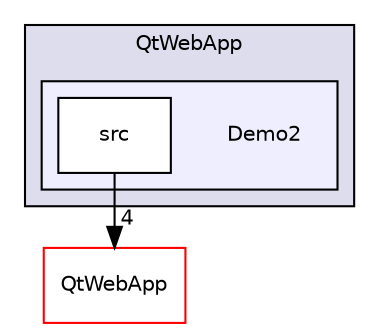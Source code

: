 digraph "prerequisites/QtWebApp/Demo2" {
  compound=true
  node [ fontsize="10", fontname="Helvetica"];
  edge [ labelfontsize="10", labelfontname="Helvetica"];
  subgraph clusterdir_c8ee3321b9bb547ee3793e57e69b2b24 {
    graph [ bgcolor="#ddddee", pencolor="black", label="QtWebApp" fontname="Helvetica", fontsize="10", URL="dir_c8ee3321b9bb547ee3793e57e69b2b24.html"]
  subgraph clusterdir_f77657ba4c87d340e067d59a07be4f39 {
    graph [ bgcolor="#eeeeff", pencolor="black", label="" URL="dir_f77657ba4c87d340e067d59a07be4f39.html"];
    dir_f77657ba4c87d340e067d59a07be4f39 [shape=plaintext label="Demo2"];
    dir_a7780f290eb8a694052ceebfb6459803 [shape=box label="src" color="black" fillcolor="white" style="filled" URL="dir_a7780f290eb8a694052ceebfb6459803.html"];
  }
  }
  dir_fcefc31fc3f25546f55bfcf4421333ad [shape=box label="QtWebApp" fillcolor="white" style="filled" color="red" URL="dir_fcefc31fc3f25546f55bfcf4421333ad.html"];
  dir_a7780f290eb8a694052ceebfb6459803->dir_fcefc31fc3f25546f55bfcf4421333ad [headlabel="4", labeldistance=1.5 headhref="dir_000035_000400.html"];
}
